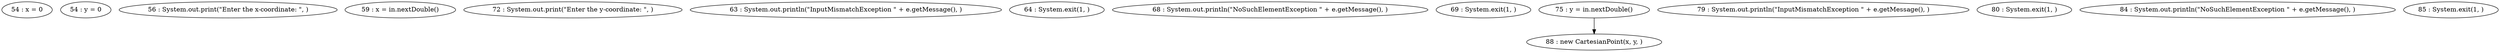digraph G {
"54 : x = 0"
"54 : y = 0"
"56 : System.out.print(\"Enter the x-coordinate: \", )"
"59 : x = in.nextDouble()"
"72 : System.out.print(\"Enter the y-coordinate: \", )"
"63 : System.out.println(\"InputMismatchException \" + e.getMessage(), )"
"64 : System.exit(1, )"
"68 : System.out.println(\"NoSuchElementException \" + e.getMessage(), )"
"69 : System.exit(1, )"
"75 : y = in.nextDouble()"
"75 : y = in.nextDouble()" -> "88 : new CartesianPoint(x, y, )"
"88 : new CartesianPoint(x, y, )"
"79 : System.out.println(\"InputMismatchException \" + e.getMessage(), )"
"80 : System.exit(1, )"
"84 : System.out.println(\"NoSuchElementException \" + e.getMessage(), )"
"85 : System.exit(1, )"
}